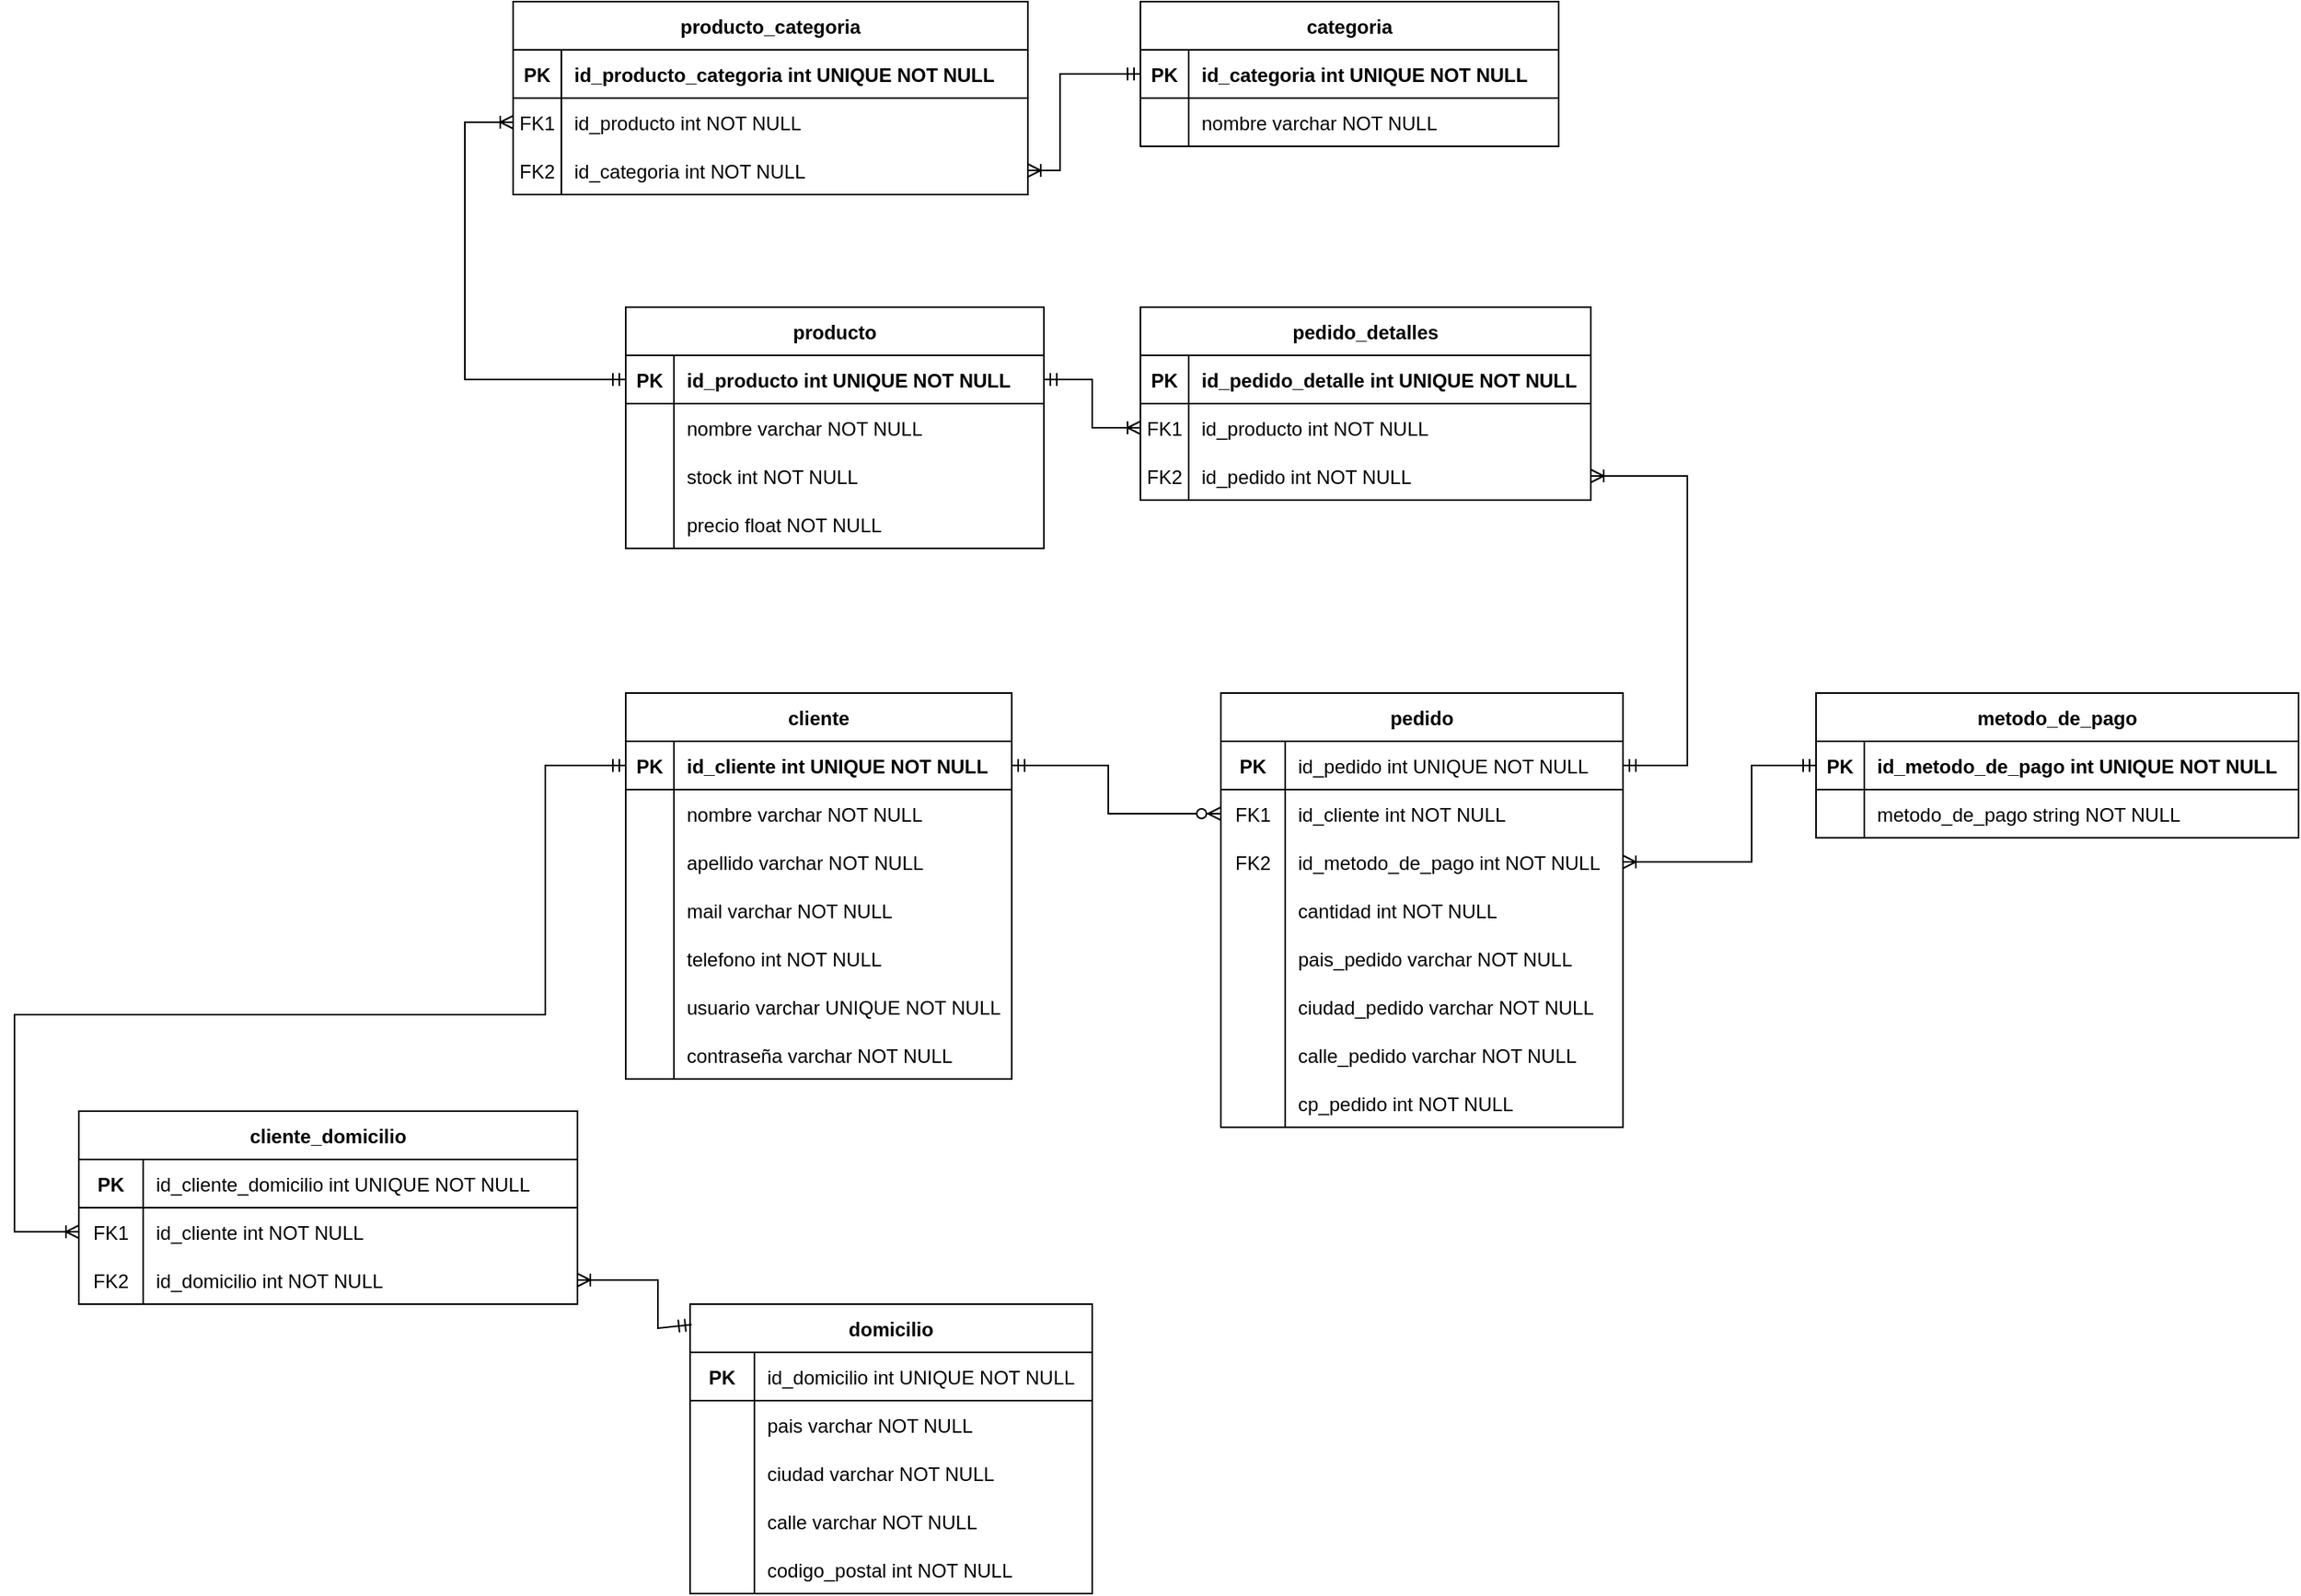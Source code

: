 <mxfile version="20.5.1" type="device"><diagram id="R2lEEEUBdFMjLlhIrx00" name="Page-1"><mxGraphModel dx="859" dy="848" grid="1" gridSize="10" guides="1" tooltips="1" connect="1" arrows="1" fold="1" page="1" pageScale="1" pageWidth="850" pageHeight="1100" math="0" shadow="0" extFonts="Permanent Marker^https://fonts.googleapis.com/css?family=Permanent+Marker"><root><mxCell id="0"/><mxCell id="1" parent="0"/><mxCell id="C-vyLk0tnHw3VtMMgP7b-13" value="pedido" style="shape=table;startSize=30;container=1;collapsible=1;childLayout=tableLayout;fixedRows=1;rowLines=0;fontStyle=1;align=center;resizeLast=1;" parent="1" vertex="1"><mxGeometry x="950" y="520" width="250" height="270" as="geometry"/></mxCell><mxCell id="C-vyLk0tnHw3VtMMgP7b-14" value="" style="shape=partialRectangle;collapsible=0;dropTarget=0;pointerEvents=0;fillColor=none;points=[[0,0.5],[1,0.5]];portConstraint=eastwest;top=0;left=0;right=0;bottom=1;" parent="C-vyLk0tnHw3VtMMgP7b-13" vertex="1"><mxGeometry y="30" width="250" height="30" as="geometry"/></mxCell><mxCell id="C-vyLk0tnHw3VtMMgP7b-15" value="PK" style="shape=partialRectangle;overflow=hidden;connectable=0;fillColor=none;top=0;left=0;bottom=0;right=0;fontStyle=1;" parent="C-vyLk0tnHw3VtMMgP7b-14" vertex="1"><mxGeometry width="40" height="30" as="geometry"><mxRectangle width="40" height="30" as="alternateBounds"/></mxGeometry></mxCell><mxCell id="C-vyLk0tnHw3VtMMgP7b-16" value="id_pedido int UNIQUE NOT NULL" style="shape=partialRectangle;overflow=hidden;connectable=0;fillColor=none;top=0;left=0;bottom=0;right=0;align=left;spacingLeft=6;fontStyle=0;" parent="C-vyLk0tnHw3VtMMgP7b-14" vertex="1"><mxGeometry x="40" width="210" height="30" as="geometry"><mxRectangle width="210" height="30" as="alternateBounds"/></mxGeometry></mxCell><mxCell id="C-vyLk0tnHw3VtMMgP7b-17" value="" style="shape=partialRectangle;collapsible=0;dropTarget=0;pointerEvents=0;fillColor=none;points=[[0,0.5],[1,0.5]];portConstraint=eastwest;top=0;left=0;right=0;bottom=0;" parent="C-vyLk0tnHw3VtMMgP7b-13" vertex="1"><mxGeometry y="60" width="250" height="30" as="geometry"/></mxCell><mxCell id="C-vyLk0tnHw3VtMMgP7b-18" value="FK1" style="shape=partialRectangle;overflow=hidden;connectable=0;fillColor=none;top=0;left=0;bottom=0;right=0;" parent="C-vyLk0tnHw3VtMMgP7b-17" vertex="1"><mxGeometry width="40" height="30" as="geometry"><mxRectangle width="40" height="30" as="alternateBounds"/></mxGeometry></mxCell><mxCell id="C-vyLk0tnHw3VtMMgP7b-19" value="id_cliente int NOT NULL" style="shape=partialRectangle;overflow=hidden;connectable=0;fillColor=none;top=0;left=0;bottom=0;right=0;align=left;spacingLeft=6;" parent="C-vyLk0tnHw3VtMMgP7b-17" vertex="1"><mxGeometry x="40" width="210" height="30" as="geometry"><mxRectangle width="210" height="30" as="alternateBounds"/></mxGeometry></mxCell><mxCell id="C-vyLk0tnHw3VtMMgP7b-20" value="" style="shape=partialRectangle;collapsible=0;dropTarget=0;pointerEvents=0;fillColor=none;points=[[0,0.5],[1,0.5]];portConstraint=eastwest;top=0;left=0;right=0;bottom=0;" parent="C-vyLk0tnHw3VtMMgP7b-13" vertex="1"><mxGeometry y="90" width="250" height="30" as="geometry"/></mxCell><mxCell id="C-vyLk0tnHw3VtMMgP7b-21" value="FK2" style="shape=partialRectangle;overflow=hidden;connectable=0;fillColor=none;top=0;left=0;bottom=0;right=0;" parent="C-vyLk0tnHw3VtMMgP7b-20" vertex="1"><mxGeometry width="40" height="30" as="geometry"><mxRectangle width="40" height="30" as="alternateBounds"/></mxGeometry></mxCell><mxCell id="C-vyLk0tnHw3VtMMgP7b-22" value="id_metodo_de_pago int NOT NULL" style="shape=partialRectangle;overflow=hidden;connectable=0;fillColor=none;top=0;left=0;bottom=0;right=0;align=left;spacingLeft=6;" parent="C-vyLk0tnHw3VtMMgP7b-20" vertex="1"><mxGeometry x="40" width="210" height="30" as="geometry"><mxRectangle width="210" height="30" as="alternateBounds"/></mxGeometry></mxCell><mxCell id="O0ir9Y46ib1J1mc6V-dd-81" value="" style="shape=partialRectangle;collapsible=0;dropTarget=0;pointerEvents=0;fillColor=none;points=[[0,0.5],[1,0.5]];portConstraint=eastwest;top=0;left=0;right=0;bottom=0;" parent="C-vyLk0tnHw3VtMMgP7b-13" vertex="1"><mxGeometry y="120" width="250" height="30" as="geometry"/></mxCell><mxCell id="O0ir9Y46ib1J1mc6V-dd-82" value="" style="shape=partialRectangle;overflow=hidden;connectable=0;fillColor=none;top=0;left=0;bottom=0;right=0;" parent="O0ir9Y46ib1J1mc6V-dd-81" vertex="1"><mxGeometry width="40" height="30" as="geometry"><mxRectangle width="40" height="30" as="alternateBounds"/></mxGeometry></mxCell><mxCell id="O0ir9Y46ib1J1mc6V-dd-83" value="cantidad int NOT NULL" style="shape=partialRectangle;overflow=hidden;connectable=0;fillColor=none;top=0;left=0;bottom=0;right=0;align=left;spacingLeft=6;" parent="O0ir9Y46ib1J1mc6V-dd-81" vertex="1"><mxGeometry x="40" width="210" height="30" as="geometry"><mxRectangle width="210" height="30" as="alternateBounds"/></mxGeometry></mxCell><mxCell id="O0ir9Y46ib1J1mc6V-dd-84" value="" style="shape=partialRectangle;collapsible=0;dropTarget=0;pointerEvents=0;fillColor=none;points=[[0,0.5],[1,0.5]];portConstraint=eastwest;top=0;left=0;right=0;bottom=0;" parent="C-vyLk0tnHw3VtMMgP7b-13" vertex="1"><mxGeometry y="150" width="250" height="30" as="geometry"/></mxCell><mxCell id="O0ir9Y46ib1J1mc6V-dd-85" value="" style="shape=partialRectangle;overflow=hidden;connectable=0;fillColor=none;top=0;left=0;bottom=0;right=0;" parent="O0ir9Y46ib1J1mc6V-dd-84" vertex="1"><mxGeometry width="40" height="30" as="geometry"><mxRectangle width="40" height="30" as="alternateBounds"/></mxGeometry></mxCell><mxCell id="O0ir9Y46ib1J1mc6V-dd-86" value="pais_pedido varchar NOT NULL" style="shape=partialRectangle;overflow=hidden;connectable=0;fillColor=none;top=0;left=0;bottom=0;right=0;align=left;spacingLeft=6;" parent="O0ir9Y46ib1J1mc6V-dd-84" vertex="1"><mxGeometry x="40" width="210" height="30" as="geometry"><mxRectangle width="210" height="30" as="alternateBounds"/></mxGeometry></mxCell><mxCell id="O0ir9Y46ib1J1mc6V-dd-87" value="" style="shape=partialRectangle;collapsible=0;dropTarget=0;pointerEvents=0;fillColor=none;points=[[0,0.5],[1,0.5]];portConstraint=eastwest;top=0;left=0;right=0;bottom=0;" parent="C-vyLk0tnHw3VtMMgP7b-13" vertex="1"><mxGeometry y="180" width="250" height="30" as="geometry"/></mxCell><mxCell id="O0ir9Y46ib1J1mc6V-dd-88" value="" style="shape=partialRectangle;overflow=hidden;connectable=0;fillColor=none;top=0;left=0;bottom=0;right=0;" parent="O0ir9Y46ib1J1mc6V-dd-87" vertex="1"><mxGeometry width="40" height="30" as="geometry"><mxRectangle width="40" height="30" as="alternateBounds"/></mxGeometry></mxCell><mxCell id="O0ir9Y46ib1J1mc6V-dd-89" value="ciudad_pedido varchar NOT NULL" style="shape=partialRectangle;overflow=hidden;connectable=0;fillColor=none;top=0;left=0;bottom=0;right=0;align=left;spacingLeft=6;" parent="O0ir9Y46ib1J1mc6V-dd-87" vertex="1"><mxGeometry x="40" width="210" height="30" as="geometry"><mxRectangle width="210" height="30" as="alternateBounds"/></mxGeometry></mxCell><mxCell id="O0ir9Y46ib1J1mc6V-dd-90" value="" style="shape=partialRectangle;collapsible=0;dropTarget=0;pointerEvents=0;fillColor=none;points=[[0,0.5],[1,0.5]];portConstraint=eastwest;top=0;left=0;right=0;bottom=0;" parent="C-vyLk0tnHw3VtMMgP7b-13" vertex="1"><mxGeometry y="210" width="250" height="30" as="geometry"/></mxCell><mxCell id="O0ir9Y46ib1J1mc6V-dd-91" value="" style="shape=partialRectangle;overflow=hidden;connectable=0;fillColor=none;top=0;left=0;bottom=0;right=0;" parent="O0ir9Y46ib1J1mc6V-dd-90" vertex="1"><mxGeometry width="40" height="30" as="geometry"><mxRectangle width="40" height="30" as="alternateBounds"/></mxGeometry></mxCell><mxCell id="O0ir9Y46ib1J1mc6V-dd-92" value="calle_pedido varchar NOT NULL" style="shape=partialRectangle;overflow=hidden;connectable=0;fillColor=none;top=0;left=0;bottom=0;right=0;align=left;spacingLeft=6;" parent="O0ir9Y46ib1J1mc6V-dd-90" vertex="1"><mxGeometry x="40" width="210" height="30" as="geometry"><mxRectangle width="210" height="30" as="alternateBounds"/></mxGeometry></mxCell><mxCell id="O0ir9Y46ib1J1mc6V-dd-93" value="" style="shape=partialRectangle;collapsible=0;dropTarget=0;pointerEvents=0;fillColor=none;points=[[0,0.5],[1,0.5]];portConstraint=eastwest;top=0;left=0;right=0;bottom=0;" parent="C-vyLk0tnHw3VtMMgP7b-13" vertex="1"><mxGeometry y="240" width="250" height="30" as="geometry"/></mxCell><mxCell id="O0ir9Y46ib1J1mc6V-dd-94" value="" style="shape=partialRectangle;overflow=hidden;connectable=0;fillColor=none;top=0;left=0;bottom=0;right=0;" parent="O0ir9Y46ib1J1mc6V-dd-93" vertex="1"><mxGeometry width="40" height="30" as="geometry"><mxRectangle width="40" height="30" as="alternateBounds"/></mxGeometry></mxCell><mxCell id="O0ir9Y46ib1J1mc6V-dd-95" value="cp_pedido int NOT NULL " style="shape=partialRectangle;overflow=hidden;connectable=0;fillColor=none;top=0;left=0;bottom=0;right=0;align=left;spacingLeft=6;" parent="O0ir9Y46ib1J1mc6V-dd-93" vertex="1"><mxGeometry x="40" width="210" height="30" as="geometry"><mxRectangle width="210" height="30" as="alternateBounds"/></mxGeometry></mxCell><mxCell id="O0ir9Y46ib1J1mc6V-dd-21" value="cliente" style="shape=table;startSize=30;container=1;collapsible=1;childLayout=tableLayout;fixedRows=1;rowLines=0;fontStyle=1;align=center;resizeLast=1;" parent="1" vertex="1"><mxGeometry x="580" y="520" width="240" height="240" as="geometry"/></mxCell><mxCell id="O0ir9Y46ib1J1mc6V-dd-22" value="" style="shape=tableRow;horizontal=0;startSize=0;swimlaneHead=0;swimlaneBody=0;fillColor=none;collapsible=0;dropTarget=0;points=[[0,0.5],[1,0.5]];portConstraint=eastwest;top=0;left=0;right=0;bottom=1;" parent="O0ir9Y46ib1J1mc6V-dd-21" vertex="1"><mxGeometry y="30" width="240" height="30" as="geometry"/></mxCell><mxCell id="O0ir9Y46ib1J1mc6V-dd-23" value="PK" style="shape=partialRectangle;connectable=0;fillColor=none;top=0;left=0;bottom=0;right=0;fontStyle=1;overflow=hidden;" parent="O0ir9Y46ib1J1mc6V-dd-22" vertex="1"><mxGeometry width="30" height="30" as="geometry"><mxRectangle width="30" height="30" as="alternateBounds"/></mxGeometry></mxCell><mxCell id="O0ir9Y46ib1J1mc6V-dd-24" value="id_cliente int UNIQUE NOT NULL" style="shape=partialRectangle;connectable=0;fillColor=none;top=0;left=0;bottom=0;right=0;align=left;spacingLeft=6;fontStyle=1;overflow=hidden;strokeColor=none;" parent="O0ir9Y46ib1J1mc6V-dd-22" vertex="1"><mxGeometry x="30" width="210" height="30" as="geometry"><mxRectangle width="210" height="30" as="alternateBounds"/></mxGeometry></mxCell><mxCell id="O0ir9Y46ib1J1mc6V-dd-25" value="" style="shape=tableRow;horizontal=0;startSize=0;swimlaneHead=0;swimlaneBody=0;fillColor=none;collapsible=0;dropTarget=0;points=[[0,0.5],[1,0.5]];portConstraint=eastwest;top=0;left=0;right=0;bottom=0;" parent="O0ir9Y46ib1J1mc6V-dd-21" vertex="1"><mxGeometry y="60" width="240" height="30" as="geometry"/></mxCell><mxCell id="O0ir9Y46ib1J1mc6V-dd-26" value="" style="shape=partialRectangle;connectable=0;fillColor=none;top=0;left=0;bottom=0;right=0;editable=1;overflow=hidden;" parent="O0ir9Y46ib1J1mc6V-dd-25" vertex="1"><mxGeometry width="30" height="30" as="geometry"><mxRectangle width="30" height="30" as="alternateBounds"/></mxGeometry></mxCell><mxCell id="O0ir9Y46ib1J1mc6V-dd-27" value="nombre varchar NOT NULL    " style="shape=partialRectangle;connectable=0;fillColor=none;top=0;left=0;bottom=0;right=0;align=left;spacingLeft=6;overflow=hidden;" parent="O0ir9Y46ib1J1mc6V-dd-25" vertex="1"><mxGeometry x="30" width="210" height="30" as="geometry"><mxRectangle width="210" height="30" as="alternateBounds"/></mxGeometry></mxCell><mxCell id="O0ir9Y46ib1J1mc6V-dd-28" value="" style="shape=tableRow;horizontal=0;startSize=0;swimlaneHead=0;swimlaneBody=0;fillColor=none;collapsible=0;dropTarget=0;points=[[0,0.5],[1,0.5]];portConstraint=eastwest;top=0;left=0;right=0;bottom=0;" parent="O0ir9Y46ib1J1mc6V-dd-21" vertex="1"><mxGeometry y="90" width="240" height="30" as="geometry"/></mxCell><mxCell id="O0ir9Y46ib1J1mc6V-dd-29" value="" style="shape=partialRectangle;connectable=0;fillColor=none;top=0;left=0;bottom=0;right=0;editable=1;overflow=hidden;" parent="O0ir9Y46ib1J1mc6V-dd-28" vertex="1"><mxGeometry width="30" height="30" as="geometry"><mxRectangle width="30" height="30" as="alternateBounds"/></mxGeometry></mxCell><mxCell id="O0ir9Y46ib1J1mc6V-dd-30" value="apellido varchar NOT NULL" style="shape=partialRectangle;connectable=0;fillColor=none;top=0;left=0;bottom=0;right=0;align=left;spacingLeft=6;overflow=hidden;" parent="O0ir9Y46ib1J1mc6V-dd-28" vertex="1"><mxGeometry x="30" width="210" height="30" as="geometry"><mxRectangle width="210" height="30" as="alternateBounds"/></mxGeometry></mxCell><mxCell id="O0ir9Y46ib1J1mc6V-dd-31" value="" style="shape=tableRow;horizontal=0;startSize=0;swimlaneHead=0;swimlaneBody=0;fillColor=none;collapsible=0;dropTarget=0;points=[[0,0.5],[1,0.5]];portConstraint=eastwest;top=0;left=0;right=0;bottom=0;" parent="O0ir9Y46ib1J1mc6V-dd-21" vertex="1"><mxGeometry y="120" width="240" height="30" as="geometry"/></mxCell><mxCell id="O0ir9Y46ib1J1mc6V-dd-32" value="" style="shape=partialRectangle;connectable=0;fillColor=none;top=0;left=0;bottom=0;right=0;editable=1;overflow=hidden;" parent="O0ir9Y46ib1J1mc6V-dd-31" vertex="1"><mxGeometry width="30" height="30" as="geometry"><mxRectangle width="30" height="30" as="alternateBounds"/></mxGeometry></mxCell><mxCell id="O0ir9Y46ib1J1mc6V-dd-33" value="mail varchar NOT NULL" style="shape=partialRectangle;connectable=0;fillColor=none;top=0;left=0;bottom=0;right=0;align=left;spacingLeft=6;overflow=hidden;" parent="O0ir9Y46ib1J1mc6V-dd-31" vertex="1"><mxGeometry x="30" width="210" height="30" as="geometry"><mxRectangle width="210" height="30" as="alternateBounds"/></mxGeometry></mxCell><mxCell id="O0ir9Y46ib1J1mc6V-dd-72" value="" style="shape=tableRow;horizontal=0;startSize=0;swimlaneHead=0;swimlaneBody=0;fillColor=none;collapsible=0;dropTarget=0;points=[[0,0.5],[1,0.5]];portConstraint=eastwest;top=0;left=0;right=0;bottom=0;" parent="O0ir9Y46ib1J1mc6V-dd-21" vertex="1"><mxGeometry y="150" width="240" height="30" as="geometry"/></mxCell><mxCell id="O0ir9Y46ib1J1mc6V-dd-73" value="" style="shape=partialRectangle;connectable=0;fillColor=none;top=0;left=0;bottom=0;right=0;editable=1;overflow=hidden;" parent="O0ir9Y46ib1J1mc6V-dd-72" vertex="1"><mxGeometry width="30" height="30" as="geometry"><mxRectangle width="30" height="30" as="alternateBounds"/></mxGeometry></mxCell><mxCell id="O0ir9Y46ib1J1mc6V-dd-74" value="telefono int NOT NULL" style="shape=partialRectangle;connectable=0;fillColor=none;top=0;left=0;bottom=0;right=0;align=left;spacingLeft=6;overflow=hidden;" parent="O0ir9Y46ib1J1mc6V-dd-72" vertex="1"><mxGeometry x="30" width="210" height="30" as="geometry"><mxRectangle width="210" height="30" as="alternateBounds"/></mxGeometry></mxCell><mxCell id="FnnaWV4ni_-b0eoseAPH-1" value="" style="shape=tableRow;horizontal=0;startSize=0;swimlaneHead=0;swimlaneBody=0;fillColor=none;collapsible=0;dropTarget=0;points=[[0,0.5],[1,0.5]];portConstraint=eastwest;top=0;left=0;right=0;bottom=0;" parent="O0ir9Y46ib1J1mc6V-dd-21" vertex="1"><mxGeometry y="180" width="240" height="30" as="geometry"/></mxCell><mxCell id="FnnaWV4ni_-b0eoseAPH-2" value="" style="shape=partialRectangle;connectable=0;fillColor=none;top=0;left=0;bottom=0;right=0;editable=1;overflow=hidden;fontStyle=1" parent="FnnaWV4ni_-b0eoseAPH-1" vertex="1"><mxGeometry width="30" height="30" as="geometry"><mxRectangle width="30" height="30" as="alternateBounds"/></mxGeometry></mxCell><mxCell id="FnnaWV4ni_-b0eoseAPH-3" value="usuario varchar UNIQUE NOT NULL" style="shape=partialRectangle;connectable=0;fillColor=none;top=0;left=0;bottom=0;right=0;align=left;spacingLeft=6;overflow=hidden;" parent="FnnaWV4ni_-b0eoseAPH-1" vertex="1"><mxGeometry x="30" width="210" height="30" as="geometry"><mxRectangle width="210" height="30" as="alternateBounds"/></mxGeometry></mxCell><mxCell id="FnnaWV4ni_-b0eoseAPH-4" value="" style="shape=tableRow;horizontal=0;startSize=0;swimlaneHead=0;swimlaneBody=0;fillColor=none;collapsible=0;dropTarget=0;points=[[0,0.5],[1,0.5]];portConstraint=eastwest;top=0;left=0;right=0;bottom=0;" parent="O0ir9Y46ib1J1mc6V-dd-21" vertex="1"><mxGeometry y="210" width="240" height="30" as="geometry"/></mxCell><mxCell id="FnnaWV4ni_-b0eoseAPH-5" value="" style="shape=partialRectangle;connectable=0;fillColor=none;top=0;left=0;bottom=0;right=0;editable=1;overflow=hidden;fontStyle=1" parent="FnnaWV4ni_-b0eoseAPH-4" vertex="1"><mxGeometry width="30" height="30" as="geometry"><mxRectangle width="30" height="30" as="alternateBounds"/></mxGeometry></mxCell><mxCell id="FnnaWV4ni_-b0eoseAPH-6" value="contraseña varchar NOT NULL" style="shape=partialRectangle;connectable=0;fillColor=none;top=0;left=0;bottom=0;right=0;align=left;spacingLeft=6;overflow=hidden;" parent="FnnaWV4ni_-b0eoseAPH-4" vertex="1"><mxGeometry x="30" width="210" height="30" as="geometry"><mxRectangle width="210" height="30" as="alternateBounds"/></mxGeometry></mxCell><mxCell id="O0ir9Y46ib1J1mc6V-dd-99" value="pedido_detalles" style="shape=table;startSize=30;container=1;collapsible=1;childLayout=tableLayout;fixedRows=1;rowLines=0;fontStyle=1;align=center;resizeLast=1;" parent="1" vertex="1"><mxGeometry x="900" y="280" width="280" height="120" as="geometry"><mxRectangle x="900" y="280" width="130" height="30" as="alternateBounds"/></mxGeometry></mxCell><mxCell id="O0ir9Y46ib1J1mc6V-dd-100" value="" style="shape=tableRow;horizontal=0;startSize=0;swimlaneHead=0;swimlaneBody=0;fillColor=none;collapsible=0;dropTarget=0;points=[[0,0.5],[1,0.5]];portConstraint=eastwest;top=0;left=0;right=0;bottom=1;" parent="O0ir9Y46ib1J1mc6V-dd-99" vertex="1"><mxGeometry y="30" width="280" height="30" as="geometry"/></mxCell><mxCell id="O0ir9Y46ib1J1mc6V-dd-101" value="PK" style="shape=partialRectangle;connectable=0;fillColor=none;top=0;left=0;bottom=0;right=0;fontStyle=1;overflow=hidden;" parent="O0ir9Y46ib1J1mc6V-dd-100" vertex="1"><mxGeometry width="30" height="30" as="geometry"><mxRectangle width="30" height="30" as="alternateBounds"/></mxGeometry></mxCell><mxCell id="O0ir9Y46ib1J1mc6V-dd-102" value="id_pedido_detalle int UNIQUE NOT NULL" style="shape=partialRectangle;connectable=0;fillColor=none;top=0;left=0;bottom=0;right=0;align=left;spacingLeft=6;fontStyle=1;overflow=hidden;strokeColor=none;" parent="O0ir9Y46ib1J1mc6V-dd-100" vertex="1"><mxGeometry x="30" width="250" height="30" as="geometry"><mxRectangle width="250" height="30" as="alternateBounds"/></mxGeometry></mxCell><mxCell id="O0ir9Y46ib1J1mc6V-dd-103" value="" style="shape=tableRow;horizontal=0;startSize=0;swimlaneHead=0;swimlaneBody=0;fillColor=none;collapsible=0;dropTarget=0;points=[[0,0.5],[1,0.5]];portConstraint=eastwest;top=0;left=0;right=0;bottom=0;" parent="O0ir9Y46ib1J1mc6V-dd-99" vertex="1"><mxGeometry y="60" width="280" height="30" as="geometry"/></mxCell><mxCell id="O0ir9Y46ib1J1mc6V-dd-104" value="FK1" style="shape=partialRectangle;connectable=0;fillColor=none;top=0;left=0;bottom=0;right=0;editable=1;overflow=hidden;" parent="O0ir9Y46ib1J1mc6V-dd-103" vertex="1"><mxGeometry width="30" height="30" as="geometry"><mxRectangle width="30" height="30" as="alternateBounds"/></mxGeometry></mxCell><mxCell id="O0ir9Y46ib1J1mc6V-dd-105" value="id_producto int NOT NULL" style="shape=partialRectangle;connectable=0;fillColor=none;top=0;left=0;bottom=0;right=0;align=left;spacingLeft=6;overflow=hidden;" parent="O0ir9Y46ib1J1mc6V-dd-103" vertex="1"><mxGeometry x="30" width="250" height="30" as="geometry"><mxRectangle width="250" height="30" as="alternateBounds"/></mxGeometry></mxCell><mxCell id="O0ir9Y46ib1J1mc6V-dd-106" value="" style="shape=tableRow;horizontal=0;startSize=0;swimlaneHead=0;swimlaneBody=0;fillColor=none;collapsible=0;dropTarget=0;points=[[0,0.5],[1,0.5]];portConstraint=eastwest;top=0;left=0;right=0;bottom=0;" parent="O0ir9Y46ib1J1mc6V-dd-99" vertex="1"><mxGeometry y="90" width="280" height="30" as="geometry"/></mxCell><mxCell id="O0ir9Y46ib1J1mc6V-dd-107" value="FK2" style="shape=partialRectangle;connectable=0;fillColor=none;top=0;left=0;bottom=0;right=0;editable=1;overflow=hidden;" parent="O0ir9Y46ib1J1mc6V-dd-106" vertex="1"><mxGeometry width="30" height="30" as="geometry"><mxRectangle width="30" height="30" as="alternateBounds"/></mxGeometry></mxCell><mxCell id="O0ir9Y46ib1J1mc6V-dd-108" value="id_pedido int NOT NULL" style="shape=partialRectangle;connectable=0;fillColor=none;top=0;left=0;bottom=0;right=0;align=left;spacingLeft=6;overflow=hidden;" parent="O0ir9Y46ib1J1mc6V-dd-106" vertex="1"><mxGeometry x="30" width="250" height="30" as="geometry"><mxRectangle width="250" height="30" as="alternateBounds"/></mxGeometry></mxCell><mxCell id="O0ir9Y46ib1J1mc6V-dd-119" value="producto" style="shape=table;startSize=30;container=1;collapsible=1;childLayout=tableLayout;fixedRows=1;rowLines=0;fontStyle=1;align=center;resizeLast=1;" parent="1" vertex="1"><mxGeometry x="580" y="280" width="260" height="150" as="geometry"/></mxCell><mxCell id="O0ir9Y46ib1J1mc6V-dd-120" value="" style="shape=tableRow;horizontal=0;startSize=0;swimlaneHead=0;swimlaneBody=0;fillColor=none;collapsible=0;dropTarget=0;points=[[0,0.5],[1,0.5]];portConstraint=eastwest;top=0;left=0;right=0;bottom=1;" parent="O0ir9Y46ib1J1mc6V-dd-119" vertex="1"><mxGeometry y="30" width="260" height="30" as="geometry"/></mxCell><mxCell id="O0ir9Y46ib1J1mc6V-dd-121" value="PK" style="shape=partialRectangle;connectable=0;fillColor=none;top=0;left=0;bottom=0;right=0;fontStyle=1;overflow=hidden;" parent="O0ir9Y46ib1J1mc6V-dd-120" vertex="1"><mxGeometry width="30" height="30" as="geometry"><mxRectangle width="30" height="30" as="alternateBounds"/></mxGeometry></mxCell><mxCell id="O0ir9Y46ib1J1mc6V-dd-122" value="id_producto int UNIQUE NOT NULL" style="shape=partialRectangle;connectable=0;fillColor=none;top=0;left=0;bottom=0;right=0;align=left;spacingLeft=6;fontStyle=1;overflow=hidden;strokeColor=none;" parent="O0ir9Y46ib1J1mc6V-dd-120" vertex="1"><mxGeometry x="30" width="230" height="30" as="geometry"><mxRectangle width="230" height="30" as="alternateBounds"/></mxGeometry></mxCell><mxCell id="O0ir9Y46ib1J1mc6V-dd-123" value="" style="shape=tableRow;horizontal=0;startSize=0;swimlaneHead=0;swimlaneBody=0;fillColor=none;collapsible=0;dropTarget=0;points=[[0,0.5],[1,0.5]];portConstraint=eastwest;top=0;left=0;right=0;bottom=0;" parent="O0ir9Y46ib1J1mc6V-dd-119" vertex="1"><mxGeometry y="60" width="260" height="30" as="geometry"/></mxCell><mxCell id="O0ir9Y46ib1J1mc6V-dd-124" value="" style="shape=partialRectangle;connectable=0;fillColor=none;top=0;left=0;bottom=0;right=0;editable=1;overflow=hidden;" parent="O0ir9Y46ib1J1mc6V-dd-123" vertex="1"><mxGeometry width="30" height="30" as="geometry"><mxRectangle width="30" height="30" as="alternateBounds"/></mxGeometry></mxCell><mxCell id="O0ir9Y46ib1J1mc6V-dd-125" value="nombre varchar NOT NULL" style="shape=partialRectangle;connectable=0;fillColor=none;top=0;left=0;bottom=0;right=0;align=left;spacingLeft=6;overflow=hidden;" parent="O0ir9Y46ib1J1mc6V-dd-123" vertex="1"><mxGeometry x="30" width="230" height="30" as="geometry"><mxRectangle width="230" height="30" as="alternateBounds"/></mxGeometry></mxCell><mxCell id="O0ir9Y46ib1J1mc6V-dd-126" value="" style="shape=tableRow;horizontal=0;startSize=0;swimlaneHead=0;swimlaneBody=0;fillColor=none;collapsible=0;dropTarget=0;points=[[0,0.5],[1,0.5]];portConstraint=eastwest;top=0;left=0;right=0;bottom=0;" parent="O0ir9Y46ib1J1mc6V-dd-119" vertex="1"><mxGeometry y="90" width="260" height="30" as="geometry"/></mxCell><mxCell id="O0ir9Y46ib1J1mc6V-dd-127" value="" style="shape=partialRectangle;connectable=0;fillColor=none;top=0;left=0;bottom=0;right=0;editable=1;overflow=hidden;" parent="O0ir9Y46ib1J1mc6V-dd-126" vertex="1"><mxGeometry width="30" height="30" as="geometry"><mxRectangle width="30" height="30" as="alternateBounds"/></mxGeometry></mxCell><mxCell id="O0ir9Y46ib1J1mc6V-dd-128" value="stock int NOT NULL" style="shape=partialRectangle;connectable=0;fillColor=none;top=0;left=0;bottom=0;right=0;align=left;spacingLeft=6;overflow=hidden;" parent="O0ir9Y46ib1J1mc6V-dd-126" vertex="1"><mxGeometry x="30" width="230" height="30" as="geometry"><mxRectangle width="230" height="30" as="alternateBounds"/></mxGeometry></mxCell><mxCell id="FnnaWV4ni_-b0eoseAPH-7" value="" style="shape=tableRow;horizontal=0;startSize=0;swimlaneHead=0;swimlaneBody=0;fillColor=none;collapsible=0;dropTarget=0;points=[[0,0.5],[1,0.5]];portConstraint=eastwest;top=0;left=0;right=0;bottom=0;" parent="O0ir9Y46ib1J1mc6V-dd-119" vertex="1"><mxGeometry y="120" width="260" height="30" as="geometry"/></mxCell><mxCell id="FnnaWV4ni_-b0eoseAPH-8" value="" style="shape=partialRectangle;connectable=0;fillColor=none;top=0;left=0;bottom=0;right=0;editable=1;overflow=hidden;" parent="FnnaWV4ni_-b0eoseAPH-7" vertex="1"><mxGeometry width="30" height="30" as="geometry"><mxRectangle width="30" height="30" as="alternateBounds"/></mxGeometry></mxCell><mxCell id="FnnaWV4ni_-b0eoseAPH-9" value="precio float NOT NULL" style="shape=partialRectangle;connectable=0;fillColor=none;top=0;left=0;bottom=0;right=0;align=left;spacingLeft=6;overflow=hidden;" parent="FnnaWV4ni_-b0eoseAPH-7" vertex="1"><mxGeometry x="30" width="230" height="30" as="geometry"><mxRectangle width="230" height="30" as="alternateBounds"/></mxGeometry></mxCell><mxCell id="O0ir9Y46ib1J1mc6V-dd-139" value="" style="fontSize=12;html=1;endArrow=ERzeroToMany;startArrow=ERmandOne;rounded=0;exitX=1;exitY=0.5;exitDx=0;exitDy=0;entryX=0;entryY=0.5;entryDx=0;entryDy=0;" parent="1" source="O0ir9Y46ib1J1mc6V-dd-22" target="C-vyLk0tnHw3VtMMgP7b-17" edge="1"><mxGeometry width="100" height="100" relative="1" as="geometry"><mxPoint x="340" y="500" as="sourcePoint"/><mxPoint x="440" y="400" as="targetPoint"/><Array as="points"><mxPoint x="880" y="565"/><mxPoint x="880" y="595"/></Array></mxGeometry></mxCell><mxCell id="O0ir9Y46ib1J1mc6V-dd-140" value="" style="edgeStyle=entityRelationEdgeStyle;fontSize=12;html=1;endArrow=ERoneToMany;startArrow=ERmandOne;rounded=0;exitX=1;exitY=0.5;exitDx=0;exitDy=0;entryX=0;entryY=0.5;entryDx=0;entryDy=0;" parent="1" source="O0ir9Y46ib1J1mc6V-dd-120" target="O0ir9Y46ib1J1mc6V-dd-103" edge="1"><mxGeometry width="100" height="100" relative="1" as="geometry"><mxPoint x="320" y="380" as="sourcePoint"/><mxPoint x="390" y="300" as="targetPoint"/></mxGeometry></mxCell><mxCell id="O0ir9Y46ib1J1mc6V-dd-141" value="" style="fontSize=12;html=1;endArrow=ERoneToMany;startArrow=ERmandOne;rounded=0;entryX=1;entryY=0.5;entryDx=0;entryDy=0;elbow=vertical;exitX=1;exitY=0.5;exitDx=0;exitDy=0;" parent="1" source="C-vyLk0tnHw3VtMMgP7b-14" target="O0ir9Y46ib1J1mc6V-dd-106" edge="1"><mxGeometry width="100" height="100" relative="1" as="geometry"><mxPoint x="1080" y="520" as="sourcePoint"/><mxPoint x="670" y="280" as="targetPoint"/><Array as="points"><mxPoint x="1240" y="565"/><mxPoint x="1240" y="480"/><mxPoint x="1240" y="385"/></Array></mxGeometry></mxCell><mxCell id="O0ir9Y46ib1J1mc6V-dd-155" value="domicilio" style="shape=table;startSize=30;container=1;collapsible=1;childLayout=tableLayout;fixedRows=1;rowLines=0;fontStyle=1;align=center;resizeLast=1;" parent="1" vertex="1"><mxGeometry x="620" y="900" width="250" height="180" as="geometry"/></mxCell><mxCell id="O0ir9Y46ib1J1mc6V-dd-156" value="" style="shape=partialRectangle;collapsible=0;dropTarget=0;pointerEvents=0;fillColor=none;points=[[0,0.5],[1,0.5]];portConstraint=eastwest;top=0;left=0;right=0;bottom=1;" parent="O0ir9Y46ib1J1mc6V-dd-155" vertex="1"><mxGeometry y="30" width="250" height="30" as="geometry"/></mxCell><mxCell id="O0ir9Y46ib1J1mc6V-dd-157" value="PK" style="shape=partialRectangle;overflow=hidden;connectable=0;fillColor=none;top=0;left=0;bottom=0;right=0;fontStyle=1;" parent="O0ir9Y46ib1J1mc6V-dd-156" vertex="1"><mxGeometry width="40" height="30" as="geometry"><mxRectangle width="40" height="30" as="alternateBounds"/></mxGeometry></mxCell><mxCell id="O0ir9Y46ib1J1mc6V-dd-158" value="id_domicilio int UNIQUE NOT NULL" style="shape=partialRectangle;overflow=hidden;connectable=0;fillColor=none;top=0;left=0;bottom=0;right=0;align=left;spacingLeft=6;fontStyle=0;" parent="O0ir9Y46ib1J1mc6V-dd-156" vertex="1"><mxGeometry x="40" width="210" height="30" as="geometry"><mxRectangle width="210" height="30" as="alternateBounds"/></mxGeometry></mxCell><mxCell id="O0ir9Y46ib1J1mc6V-dd-162" value="" style="shape=partialRectangle;collapsible=0;dropTarget=0;pointerEvents=0;fillColor=none;points=[[0,0.5],[1,0.5]];portConstraint=eastwest;top=0;left=0;right=0;bottom=0;" parent="O0ir9Y46ib1J1mc6V-dd-155" vertex="1"><mxGeometry y="60" width="250" height="30" as="geometry"/></mxCell><mxCell id="O0ir9Y46ib1J1mc6V-dd-163" value="" style="shape=partialRectangle;overflow=hidden;connectable=0;fillColor=none;top=0;left=0;bottom=0;right=0;" parent="O0ir9Y46ib1J1mc6V-dd-162" vertex="1"><mxGeometry width="40" height="30" as="geometry"><mxRectangle width="40" height="30" as="alternateBounds"/></mxGeometry></mxCell><mxCell id="O0ir9Y46ib1J1mc6V-dd-164" value="pais varchar NOT NULL" style="shape=partialRectangle;overflow=hidden;connectable=0;fillColor=none;top=0;left=0;bottom=0;right=0;align=left;spacingLeft=6;" parent="O0ir9Y46ib1J1mc6V-dd-162" vertex="1"><mxGeometry x="40" width="210" height="30" as="geometry"><mxRectangle width="210" height="30" as="alternateBounds"/></mxGeometry></mxCell><mxCell id="O0ir9Y46ib1J1mc6V-dd-165" value="" style="shape=partialRectangle;collapsible=0;dropTarget=0;pointerEvents=0;fillColor=none;points=[[0,0.5],[1,0.5]];portConstraint=eastwest;top=0;left=0;right=0;bottom=0;" parent="O0ir9Y46ib1J1mc6V-dd-155" vertex="1"><mxGeometry y="90" width="250" height="30" as="geometry"/></mxCell><mxCell id="O0ir9Y46ib1J1mc6V-dd-166" value="" style="shape=partialRectangle;overflow=hidden;connectable=0;fillColor=none;top=0;left=0;bottom=0;right=0;" parent="O0ir9Y46ib1J1mc6V-dd-165" vertex="1"><mxGeometry width="40" height="30" as="geometry"><mxRectangle width="40" height="30" as="alternateBounds"/></mxGeometry></mxCell><mxCell id="O0ir9Y46ib1J1mc6V-dd-167" value="ciudad varchar NOT NULL" style="shape=partialRectangle;overflow=hidden;connectable=0;fillColor=none;top=0;left=0;bottom=0;right=0;align=left;spacingLeft=6;" parent="O0ir9Y46ib1J1mc6V-dd-165" vertex="1"><mxGeometry x="40" width="210" height="30" as="geometry"><mxRectangle width="210" height="30" as="alternateBounds"/></mxGeometry></mxCell><mxCell id="O0ir9Y46ib1J1mc6V-dd-168" value="" style="shape=partialRectangle;collapsible=0;dropTarget=0;pointerEvents=0;fillColor=none;points=[[0,0.5],[1,0.5]];portConstraint=eastwest;top=0;left=0;right=0;bottom=0;" parent="O0ir9Y46ib1J1mc6V-dd-155" vertex="1"><mxGeometry y="120" width="250" height="30" as="geometry"/></mxCell><mxCell id="O0ir9Y46ib1J1mc6V-dd-169" value="" style="shape=partialRectangle;overflow=hidden;connectable=0;fillColor=none;top=0;left=0;bottom=0;right=0;" parent="O0ir9Y46ib1J1mc6V-dd-168" vertex="1"><mxGeometry width="40" height="30" as="geometry"><mxRectangle width="40" height="30" as="alternateBounds"/></mxGeometry></mxCell><mxCell id="O0ir9Y46ib1J1mc6V-dd-170" value="calle varchar NOT NULL" style="shape=partialRectangle;overflow=hidden;connectable=0;fillColor=none;top=0;left=0;bottom=0;right=0;align=left;spacingLeft=6;" parent="O0ir9Y46ib1J1mc6V-dd-168" vertex="1"><mxGeometry x="40" width="210" height="30" as="geometry"><mxRectangle width="210" height="30" as="alternateBounds"/></mxGeometry></mxCell><mxCell id="O0ir9Y46ib1J1mc6V-dd-171" value="" style="shape=partialRectangle;collapsible=0;dropTarget=0;pointerEvents=0;fillColor=none;points=[[0,0.5],[1,0.5]];portConstraint=eastwest;top=0;left=0;right=0;bottom=0;" parent="O0ir9Y46ib1J1mc6V-dd-155" vertex="1"><mxGeometry y="150" width="250" height="30" as="geometry"/></mxCell><mxCell id="O0ir9Y46ib1J1mc6V-dd-172" value="" style="shape=partialRectangle;overflow=hidden;connectable=0;fillColor=none;top=0;left=0;bottom=0;right=0;" parent="O0ir9Y46ib1J1mc6V-dd-171" vertex="1"><mxGeometry width="40" height="30" as="geometry"><mxRectangle width="40" height="30" as="alternateBounds"/></mxGeometry></mxCell><mxCell id="O0ir9Y46ib1J1mc6V-dd-173" value="codigo_postal int NOT NULL " style="shape=partialRectangle;overflow=hidden;connectable=0;fillColor=none;top=0;left=0;bottom=0;right=0;align=left;spacingLeft=6;" parent="O0ir9Y46ib1J1mc6V-dd-171" vertex="1"><mxGeometry x="40" width="210" height="30" as="geometry"><mxRectangle width="210" height="30" as="alternateBounds"/></mxGeometry></mxCell><mxCell id="O0ir9Y46ib1J1mc6V-dd-180" value="categoria" style="shape=table;startSize=30;container=1;collapsible=1;childLayout=tableLayout;fixedRows=1;rowLines=0;fontStyle=1;align=center;resizeLast=1;" parent="1" vertex="1"><mxGeometry x="900" y="90" width="260" height="90" as="geometry"/></mxCell><mxCell id="O0ir9Y46ib1J1mc6V-dd-181" value="" style="shape=tableRow;horizontal=0;startSize=0;swimlaneHead=0;swimlaneBody=0;fillColor=none;collapsible=0;dropTarget=0;points=[[0,0.5],[1,0.5]];portConstraint=eastwest;top=0;left=0;right=0;bottom=1;" parent="O0ir9Y46ib1J1mc6V-dd-180" vertex="1"><mxGeometry y="30" width="260" height="30" as="geometry"/></mxCell><mxCell id="O0ir9Y46ib1J1mc6V-dd-182" value="PK" style="shape=partialRectangle;connectable=0;fillColor=none;top=0;left=0;bottom=0;right=0;fontStyle=1;overflow=hidden;" parent="O0ir9Y46ib1J1mc6V-dd-181" vertex="1"><mxGeometry width="30" height="30" as="geometry"><mxRectangle width="30" height="30" as="alternateBounds"/></mxGeometry></mxCell><mxCell id="O0ir9Y46ib1J1mc6V-dd-183" value="id_categoria int UNIQUE NOT NULL" style="shape=partialRectangle;connectable=0;fillColor=none;top=0;left=0;bottom=0;right=0;align=left;spacingLeft=6;fontStyle=1;overflow=hidden;strokeColor=none;" parent="O0ir9Y46ib1J1mc6V-dd-181" vertex="1"><mxGeometry x="30" width="230" height="30" as="geometry"><mxRectangle width="230" height="30" as="alternateBounds"/></mxGeometry></mxCell><mxCell id="O0ir9Y46ib1J1mc6V-dd-184" value="" style="shape=tableRow;horizontal=0;startSize=0;swimlaneHead=0;swimlaneBody=0;fillColor=none;collapsible=0;dropTarget=0;points=[[0,0.5],[1,0.5]];portConstraint=eastwest;top=0;left=0;right=0;bottom=0;" parent="O0ir9Y46ib1J1mc6V-dd-180" vertex="1"><mxGeometry y="60" width="260" height="30" as="geometry"/></mxCell><mxCell id="O0ir9Y46ib1J1mc6V-dd-185" value="" style="shape=partialRectangle;connectable=0;fillColor=none;top=0;left=0;bottom=0;right=0;editable=1;overflow=hidden;" parent="O0ir9Y46ib1J1mc6V-dd-184" vertex="1"><mxGeometry width="30" height="30" as="geometry"><mxRectangle width="30" height="30" as="alternateBounds"/></mxGeometry></mxCell><mxCell id="O0ir9Y46ib1J1mc6V-dd-186" value="nombre varchar NOT NULL   " style="shape=partialRectangle;connectable=0;fillColor=none;top=0;left=0;bottom=0;right=0;align=left;spacingLeft=6;overflow=hidden;" parent="O0ir9Y46ib1J1mc6V-dd-184" vertex="1"><mxGeometry x="30" width="230" height="30" as="geometry"><mxRectangle width="230" height="30" as="alternateBounds"/></mxGeometry></mxCell><mxCell id="O0ir9Y46ib1J1mc6V-dd-193" value="metodo_de_pago" style="shape=table;startSize=30;container=1;collapsible=1;childLayout=tableLayout;fixedRows=1;rowLines=0;fontStyle=1;align=center;resizeLast=1;" parent="1" vertex="1"><mxGeometry x="1320" y="520" width="300" height="90" as="geometry"/></mxCell><mxCell id="O0ir9Y46ib1J1mc6V-dd-194" value="" style="shape=tableRow;horizontal=0;startSize=0;swimlaneHead=0;swimlaneBody=0;fillColor=none;collapsible=0;dropTarget=0;points=[[0,0.5],[1,0.5]];portConstraint=eastwest;top=0;left=0;right=0;bottom=1;" parent="O0ir9Y46ib1J1mc6V-dd-193" vertex="1"><mxGeometry y="30" width="300" height="30" as="geometry"/></mxCell><mxCell id="O0ir9Y46ib1J1mc6V-dd-195" value="PK" style="shape=partialRectangle;connectable=0;fillColor=none;top=0;left=0;bottom=0;right=0;fontStyle=1;overflow=hidden;" parent="O0ir9Y46ib1J1mc6V-dd-194" vertex="1"><mxGeometry width="30" height="30" as="geometry"><mxRectangle width="30" height="30" as="alternateBounds"/></mxGeometry></mxCell><mxCell id="O0ir9Y46ib1J1mc6V-dd-196" value="id_metodo_de_pago int UNIQUE NOT NULL" style="shape=partialRectangle;connectable=0;fillColor=none;top=0;left=0;bottom=0;right=0;align=left;spacingLeft=6;fontStyle=1;overflow=hidden;strokeColor=none;" parent="O0ir9Y46ib1J1mc6V-dd-194" vertex="1"><mxGeometry x="30" width="270" height="30" as="geometry"><mxRectangle width="270" height="30" as="alternateBounds"/></mxGeometry></mxCell><mxCell id="O0ir9Y46ib1J1mc6V-dd-197" value="" style="shape=tableRow;horizontal=0;startSize=0;swimlaneHead=0;swimlaneBody=0;fillColor=none;collapsible=0;dropTarget=0;points=[[0,0.5],[1,0.5]];portConstraint=eastwest;top=0;left=0;right=0;bottom=0;" parent="O0ir9Y46ib1J1mc6V-dd-193" vertex="1"><mxGeometry y="60" width="300" height="30" as="geometry"/></mxCell><mxCell id="O0ir9Y46ib1J1mc6V-dd-198" value="" style="shape=partialRectangle;connectable=0;fillColor=none;top=0;left=0;bottom=0;right=0;editable=1;overflow=hidden;" parent="O0ir9Y46ib1J1mc6V-dd-197" vertex="1"><mxGeometry width="30" height="30" as="geometry"><mxRectangle width="30" height="30" as="alternateBounds"/></mxGeometry></mxCell><mxCell id="O0ir9Y46ib1J1mc6V-dd-199" value="metodo_de_pago string NOT NULL" style="shape=partialRectangle;connectable=0;fillColor=none;top=0;left=0;bottom=0;right=0;align=left;spacingLeft=6;overflow=hidden;" parent="O0ir9Y46ib1J1mc6V-dd-197" vertex="1"><mxGeometry x="30" width="270" height="30" as="geometry"><mxRectangle width="270" height="30" as="alternateBounds"/></mxGeometry></mxCell><mxCell id="O0ir9Y46ib1J1mc6V-dd-203" value="producto_categoria" style="shape=table;startSize=30;container=1;collapsible=1;childLayout=tableLayout;fixedRows=1;rowLines=0;fontStyle=1;align=center;resizeLast=1;" parent="1" vertex="1"><mxGeometry x="510" y="90" width="320" height="120" as="geometry"/></mxCell><mxCell id="O0ir9Y46ib1J1mc6V-dd-204" value="" style="shape=tableRow;horizontal=0;startSize=0;swimlaneHead=0;swimlaneBody=0;fillColor=none;collapsible=0;dropTarget=0;points=[[0,0.5],[1,0.5]];portConstraint=eastwest;top=0;left=0;right=0;bottom=1;" parent="O0ir9Y46ib1J1mc6V-dd-203" vertex="1"><mxGeometry y="30" width="320" height="30" as="geometry"/></mxCell><mxCell id="O0ir9Y46ib1J1mc6V-dd-205" value="PK" style="shape=partialRectangle;connectable=0;fillColor=none;top=0;left=0;bottom=0;right=0;fontStyle=1;overflow=hidden;" parent="O0ir9Y46ib1J1mc6V-dd-204" vertex="1"><mxGeometry width="30" height="30" as="geometry"><mxRectangle width="30" height="30" as="alternateBounds"/></mxGeometry></mxCell><mxCell id="O0ir9Y46ib1J1mc6V-dd-206" value="id_producto_categoria int UNIQUE NOT NULL" style="shape=partialRectangle;connectable=0;fillColor=none;top=0;left=0;bottom=0;right=0;align=left;spacingLeft=6;fontStyle=1;overflow=hidden;strokeColor=none;" parent="O0ir9Y46ib1J1mc6V-dd-204" vertex="1"><mxGeometry x="30" width="290" height="30" as="geometry"><mxRectangle width="290" height="30" as="alternateBounds"/></mxGeometry></mxCell><mxCell id="O0ir9Y46ib1J1mc6V-dd-207" value="" style="shape=tableRow;horizontal=0;startSize=0;swimlaneHead=0;swimlaneBody=0;fillColor=none;collapsible=0;dropTarget=0;points=[[0,0.5],[1,0.5]];portConstraint=eastwest;top=0;left=0;right=0;bottom=0;" parent="O0ir9Y46ib1J1mc6V-dd-203" vertex="1"><mxGeometry y="60" width="320" height="30" as="geometry"/></mxCell><mxCell id="O0ir9Y46ib1J1mc6V-dd-208" value="FK1" style="shape=partialRectangle;connectable=0;fillColor=none;top=0;left=0;bottom=0;right=0;editable=1;overflow=hidden;" parent="O0ir9Y46ib1J1mc6V-dd-207" vertex="1"><mxGeometry width="30" height="30" as="geometry"><mxRectangle width="30" height="30" as="alternateBounds"/></mxGeometry></mxCell><mxCell id="O0ir9Y46ib1J1mc6V-dd-209" value="id_producto int NOT NULL" style="shape=partialRectangle;connectable=0;fillColor=none;top=0;left=0;bottom=0;right=0;align=left;spacingLeft=6;overflow=hidden;" parent="O0ir9Y46ib1J1mc6V-dd-207" vertex="1"><mxGeometry x="30" width="290" height="30" as="geometry"><mxRectangle width="290" height="30" as="alternateBounds"/></mxGeometry></mxCell><mxCell id="O0ir9Y46ib1J1mc6V-dd-210" value="" style="shape=tableRow;horizontal=0;startSize=0;swimlaneHead=0;swimlaneBody=0;fillColor=none;collapsible=0;dropTarget=0;points=[[0,0.5],[1,0.5]];portConstraint=eastwest;top=0;left=0;right=0;bottom=0;" parent="O0ir9Y46ib1J1mc6V-dd-203" vertex="1"><mxGeometry y="90" width="320" height="30" as="geometry"/></mxCell><mxCell id="O0ir9Y46ib1J1mc6V-dd-211" value="FK2" style="shape=partialRectangle;connectable=0;fillColor=none;top=0;left=0;bottom=0;right=0;editable=1;overflow=hidden;" parent="O0ir9Y46ib1J1mc6V-dd-210" vertex="1"><mxGeometry width="30" height="30" as="geometry"><mxRectangle width="30" height="30" as="alternateBounds"/></mxGeometry></mxCell><mxCell id="O0ir9Y46ib1J1mc6V-dd-212" value="id_categoria int NOT NULL" style="shape=partialRectangle;connectable=0;fillColor=none;top=0;left=0;bottom=0;right=0;align=left;spacingLeft=6;overflow=hidden;" parent="O0ir9Y46ib1J1mc6V-dd-210" vertex="1"><mxGeometry x="30" width="290" height="30" as="geometry"><mxRectangle width="290" height="30" as="alternateBounds"/></mxGeometry></mxCell><mxCell id="O0ir9Y46ib1J1mc6V-dd-227" value="" style="fontSize=12;html=1;endArrow=ERoneToMany;startArrow=ERmandOne;rounded=0;exitX=0;exitY=0.5;exitDx=0;exitDy=0;entryX=0;entryY=0.5;entryDx=0;entryDy=0;" parent="1" source="O0ir9Y46ib1J1mc6V-dd-120" target="O0ir9Y46ib1J1mc6V-dd-207" edge="1"><mxGeometry width="100" height="100" relative="1" as="geometry"><mxPoint x="210" y="320" as="sourcePoint"/><mxPoint x="310" y="220" as="targetPoint"/><Array as="points"><mxPoint x="480" y="325"/><mxPoint x="480" y="165"/></Array></mxGeometry></mxCell><mxCell id="O0ir9Y46ib1J1mc6V-dd-229" value="" style="fontSize=12;html=1;endArrow=ERoneToMany;startArrow=ERmandOne;rounded=0;entryX=1;entryY=0.5;entryDx=0;entryDy=0;exitX=0;exitY=0.5;exitDx=0;exitDy=0;" parent="1" source="O0ir9Y46ib1J1mc6V-dd-181" target="O0ir9Y46ib1J1mc6V-dd-210" edge="1"><mxGeometry width="100" height="100" relative="1" as="geometry"><mxPoint x="901" y="104" as="sourcePoint"/><mxPoint x="420" y="30" as="targetPoint"/><Array as="points"><mxPoint x="850" y="135"/><mxPoint x="850" y="170"/><mxPoint x="850" y="195"/></Array></mxGeometry></mxCell><mxCell id="18uRqqVgXIrJaAH7c-Fw-1" value="cliente_domicilio" style="shape=table;startSize=30;container=1;collapsible=1;childLayout=tableLayout;fixedRows=1;rowLines=0;fontStyle=1;align=center;resizeLast=1;" parent="1" vertex="1"><mxGeometry x="240" y="780" width="310" height="120" as="geometry"/></mxCell><mxCell id="18uRqqVgXIrJaAH7c-Fw-2" value="" style="shape=partialRectangle;collapsible=0;dropTarget=0;pointerEvents=0;fillColor=none;points=[[0,0.5],[1,0.5]];portConstraint=eastwest;top=0;left=0;right=0;bottom=1;" parent="18uRqqVgXIrJaAH7c-Fw-1" vertex="1"><mxGeometry y="30" width="310" height="30" as="geometry"/></mxCell><mxCell id="18uRqqVgXIrJaAH7c-Fw-3" value="PK" style="shape=partialRectangle;overflow=hidden;connectable=0;fillColor=none;top=0;left=0;bottom=0;right=0;fontStyle=1;" parent="18uRqqVgXIrJaAH7c-Fw-2" vertex="1"><mxGeometry width="40" height="30" as="geometry"><mxRectangle width="40" height="30" as="alternateBounds"/></mxGeometry></mxCell><mxCell id="18uRqqVgXIrJaAH7c-Fw-4" value="id_cliente_domicilio int UNIQUE NOT NULL" style="shape=partialRectangle;overflow=hidden;connectable=0;fillColor=none;top=0;left=0;bottom=0;right=0;align=left;spacingLeft=6;fontStyle=0;" parent="18uRqqVgXIrJaAH7c-Fw-2" vertex="1"><mxGeometry x="40" width="270" height="30" as="geometry"><mxRectangle width="270" height="30" as="alternateBounds"/></mxGeometry></mxCell><mxCell id="18uRqqVgXIrJaAH7c-Fw-5" value="" style="shape=partialRectangle;collapsible=0;dropTarget=0;pointerEvents=0;fillColor=none;points=[[0,0.5],[1,0.5]];portConstraint=eastwest;top=0;left=0;right=0;bottom=0;" parent="18uRqqVgXIrJaAH7c-Fw-1" vertex="1"><mxGeometry y="60" width="310" height="30" as="geometry"/></mxCell><mxCell id="18uRqqVgXIrJaAH7c-Fw-6" value="FK1" style="shape=partialRectangle;overflow=hidden;connectable=0;fillColor=none;top=0;left=0;bottom=0;right=0;" parent="18uRqqVgXIrJaAH7c-Fw-5" vertex="1"><mxGeometry width="40" height="30" as="geometry"><mxRectangle width="40" height="30" as="alternateBounds"/></mxGeometry></mxCell><mxCell id="18uRqqVgXIrJaAH7c-Fw-7" value="id_cliente int NOT NULL" style="shape=partialRectangle;overflow=hidden;connectable=0;fillColor=none;top=0;left=0;bottom=0;right=0;align=left;spacingLeft=6;" parent="18uRqqVgXIrJaAH7c-Fw-5" vertex="1"><mxGeometry x="40" width="270" height="30" as="geometry"><mxRectangle width="270" height="30" as="alternateBounds"/></mxGeometry></mxCell><mxCell id="18uRqqVgXIrJaAH7c-Fw-8" value="" style="shape=partialRectangle;collapsible=0;dropTarget=0;pointerEvents=0;fillColor=none;points=[[0,0.5],[1,0.5]];portConstraint=eastwest;top=0;left=0;right=0;bottom=0;" parent="18uRqqVgXIrJaAH7c-Fw-1" vertex="1"><mxGeometry y="90" width="310" height="30" as="geometry"/></mxCell><mxCell id="18uRqqVgXIrJaAH7c-Fw-9" value="FK2" style="shape=partialRectangle;overflow=hidden;connectable=0;fillColor=none;top=0;left=0;bottom=0;right=0;" parent="18uRqqVgXIrJaAH7c-Fw-8" vertex="1"><mxGeometry width="40" height="30" as="geometry"><mxRectangle width="40" height="30" as="alternateBounds"/></mxGeometry></mxCell><mxCell id="18uRqqVgXIrJaAH7c-Fw-10" value="id_domicilio int NOT NULL" style="shape=partialRectangle;overflow=hidden;connectable=0;fillColor=none;top=0;left=0;bottom=0;right=0;align=left;spacingLeft=6;" parent="18uRqqVgXIrJaAH7c-Fw-8" vertex="1"><mxGeometry x="40" width="270" height="30" as="geometry"><mxRectangle width="270" height="30" as="alternateBounds"/></mxGeometry></mxCell><mxCell id="18uRqqVgXIrJaAH7c-Fw-21" value="" style="fontSize=12;html=1;endArrow=ERoneToMany;startArrow=ERmandOne;rounded=0;exitX=0;exitY=0.5;exitDx=0;exitDy=0;entryX=0;entryY=0.5;entryDx=0;entryDy=0;" parent="1" source="O0ir9Y46ib1J1mc6V-dd-22" target="18uRqqVgXIrJaAH7c-Fw-5" edge="1"><mxGeometry width="100" height="100" relative="1" as="geometry"><mxPoint x="600.91" y="819.01" as="sourcePoint"/><mxPoint x="200" y="820" as="targetPoint"/><Array as="points"><mxPoint x="530" y="565"/><mxPoint x="530" y="720"/><mxPoint x="200" y="720"/><mxPoint x="200" y="855"/></Array></mxGeometry></mxCell><mxCell id="18uRqqVgXIrJaAH7c-Fw-22" value="" style="fontSize=12;html=1;endArrow=ERoneToMany;startArrow=ERmandOne;rounded=0;exitX=0.004;exitY=0.071;exitDx=0;exitDy=0;entryX=1;entryY=0.5;entryDx=0;entryDy=0;exitPerimeter=0;" parent="1" source="O0ir9Y46ib1J1mc6V-dd-155" target="18uRqqVgXIrJaAH7c-Fw-8" edge="1"><mxGeometry width="100" height="100" relative="1" as="geometry"><mxPoint x="701" y="874.51" as="sourcePoint"/><mxPoint x="700.09" y="805.5" as="targetPoint"/><Array as="points"><mxPoint x="600" y="915"/><mxPoint x="600" y="885"/></Array></mxGeometry></mxCell><mxCell id="Pa2hKSqrQEezMBTO_-1w-61" value="" style="fontSize=12;html=1;endArrow=ERoneToMany;startArrow=ERmandOne;rounded=0;exitX=0;exitY=0.5;exitDx=0;exitDy=0;entryX=1;entryY=0.5;entryDx=0;entryDy=0;" parent="1" source="O0ir9Y46ib1J1mc6V-dd-194" target="C-vyLk0tnHw3VtMMgP7b-20" edge="1"><mxGeometry width="100" height="100" relative="1" as="geometry"><mxPoint x="1200" y="540" as="sourcePoint"/><mxPoint x="1320" y="538" as="targetPoint"/><Array as="points"><mxPoint x="1280" y="565"/><mxPoint x="1280" y="625"/></Array></mxGeometry></mxCell></root></mxGraphModel></diagram></mxfile>